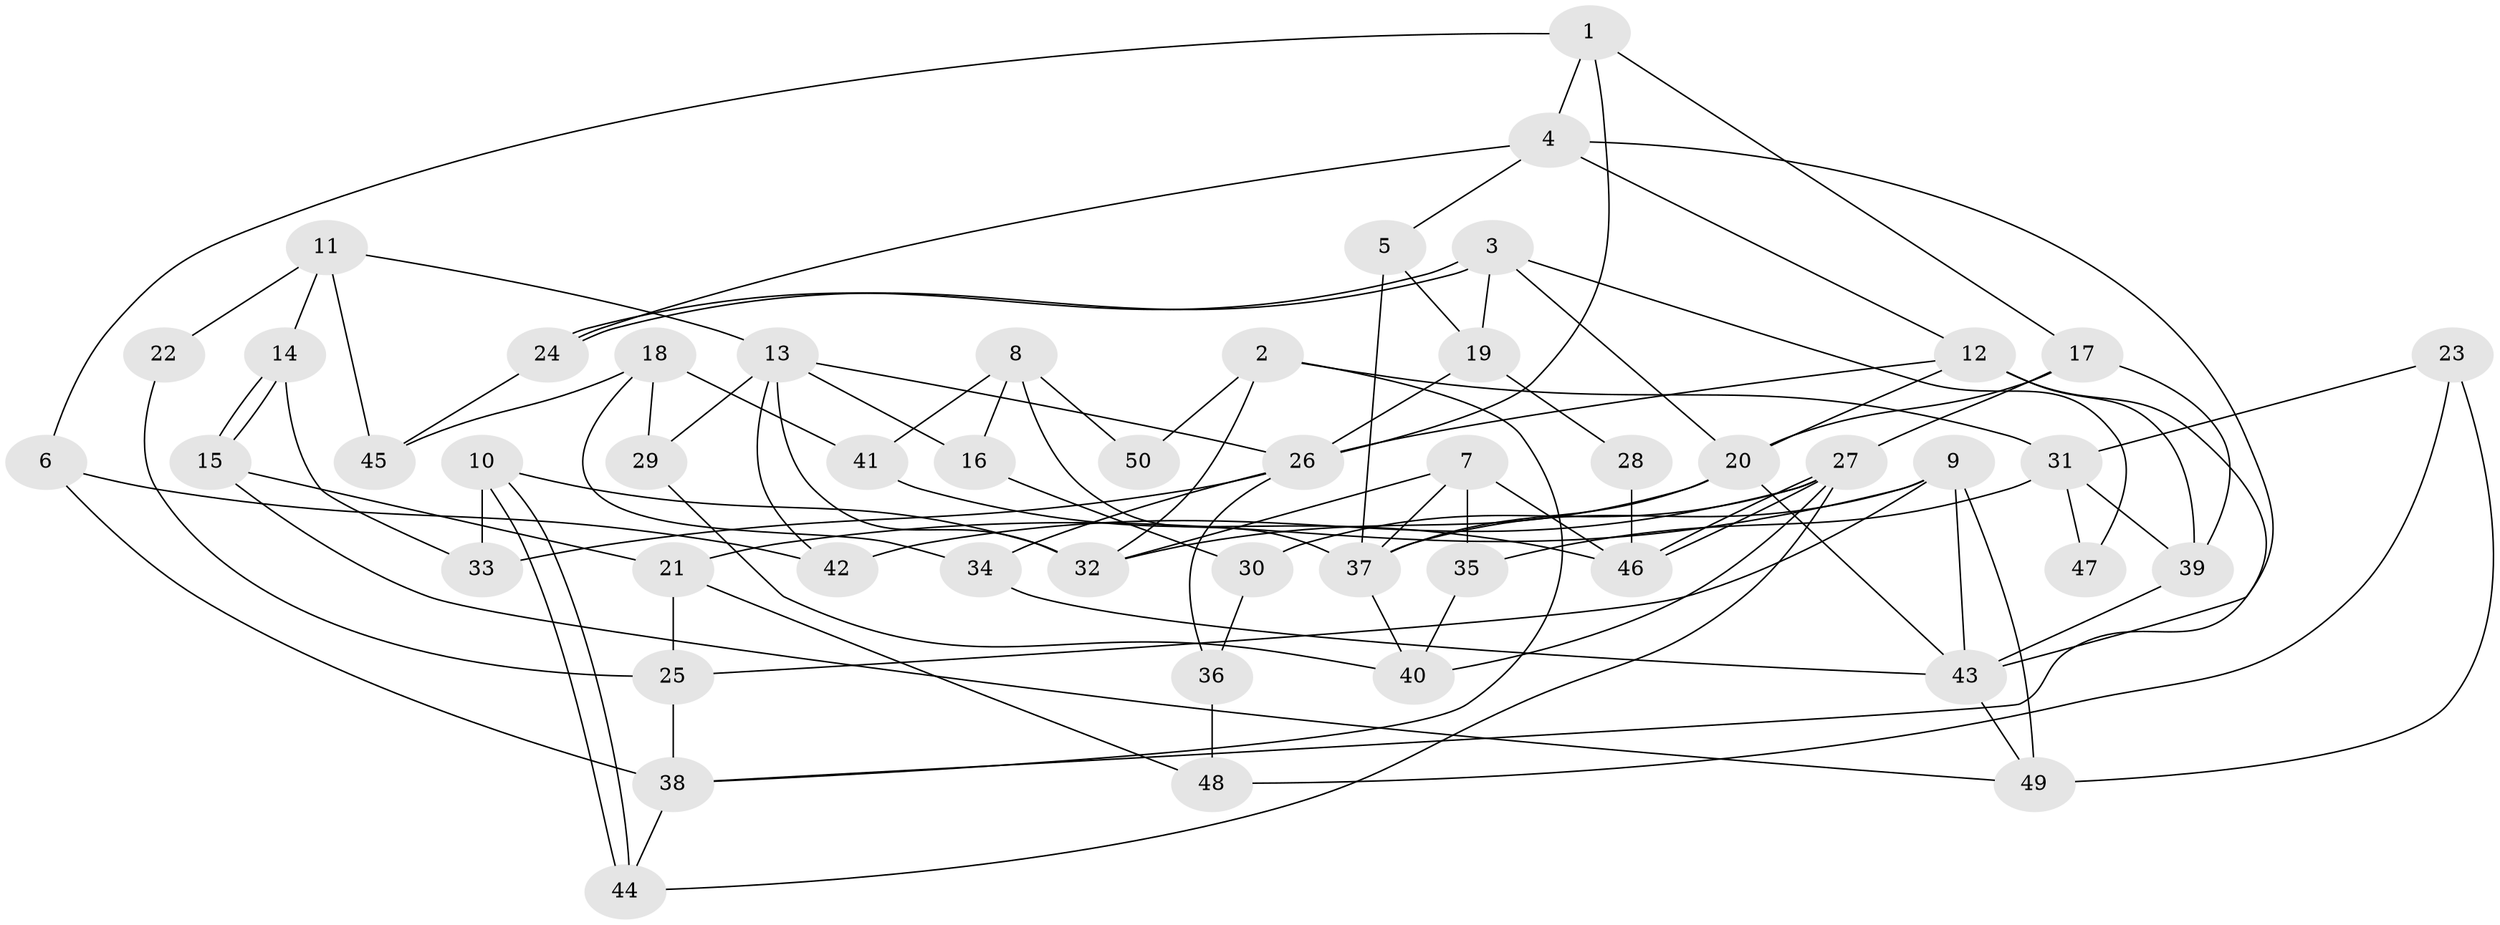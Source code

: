 // coarse degree distribution, {11: 0.03333333333333333, 4: 0.3, 7: 0.03333333333333333, 5: 0.16666666666666666, 9: 0.06666666666666667, 3: 0.16666666666666666, 6: 0.13333333333333333, 8: 0.06666666666666667, 2: 0.03333333333333333}
// Generated by graph-tools (version 1.1) at 2025/18/03/04/25 18:18:39]
// undirected, 50 vertices, 100 edges
graph export_dot {
graph [start="1"]
  node [color=gray90,style=filled];
  1;
  2;
  3;
  4;
  5;
  6;
  7;
  8;
  9;
  10;
  11;
  12;
  13;
  14;
  15;
  16;
  17;
  18;
  19;
  20;
  21;
  22;
  23;
  24;
  25;
  26;
  27;
  28;
  29;
  30;
  31;
  32;
  33;
  34;
  35;
  36;
  37;
  38;
  39;
  40;
  41;
  42;
  43;
  44;
  45;
  46;
  47;
  48;
  49;
  50;
  1 -- 6;
  1 -- 4;
  1 -- 17;
  1 -- 26;
  2 -- 31;
  2 -- 38;
  2 -- 32;
  2 -- 50;
  3 -- 20;
  3 -- 24;
  3 -- 24;
  3 -- 19;
  3 -- 47;
  4 -- 43;
  4 -- 12;
  4 -- 5;
  4 -- 24;
  5 -- 19;
  5 -- 37;
  6 -- 42;
  6 -- 38;
  7 -- 37;
  7 -- 35;
  7 -- 32;
  7 -- 46;
  8 -- 37;
  8 -- 41;
  8 -- 16;
  8 -- 50;
  9 -- 49;
  9 -- 37;
  9 -- 21;
  9 -- 25;
  9 -- 43;
  10 -- 44;
  10 -- 44;
  10 -- 32;
  10 -- 33;
  11 -- 14;
  11 -- 13;
  11 -- 22;
  11 -- 45;
  12 -- 39;
  12 -- 20;
  12 -- 26;
  12 -- 38;
  13 -- 26;
  13 -- 32;
  13 -- 16;
  13 -- 29;
  13 -- 42;
  14 -- 15;
  14 -- 15;
  14 -- 33;
  15 -- 21;
  15 -- 49;
  16 -- 30;
  17 -- 20;
  17 -- 27;
  17 -- 39;
  18 -- 45;
  18 -- 34;
  18 -- 29;
  18 -- 41;
  19 -- 26;
  19 -- 28;
  20 -- 32;
  20 -- 37;
  20 -- 43;
  21 -- 25;
  21 -- 48;
  22 -- 25;
  23 -- 48;
  23 -- 49;
  23 -- 31;
  24 -- 45;
  25 -- 38;
  26 -- 33;
  26 -- 34;
  26 -- 36;
  27 -- 46;
  27 -- 46;
  27 -- 30;
  27 -- 40;
  27 -- 42;
  27 -- 44;
  28 -- 46;
  29 -- 40;
  30 -- 36;
  31 -- 39;
  31 -- 35;
  31 -- 47;
  34 -- 43;
  35 -- 40;
  36 -- 48;
  37 -- 40;
  38 -- 44;
  39 -- 43;
  41 -- 46;
  43 -- 49;
}
